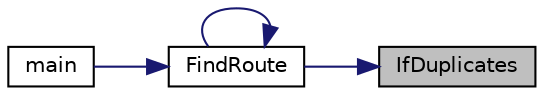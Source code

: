 digraph "IfDuplicates"
{
 // LATEX_PDF_SIZE
  edge [fontname="Helvetica",fontsize="10",labelfontname="Helvetica",labelfontsize="10"];
  node [fontname="Helvetica",fontsize="10",shape=record];
  rankdir="RL";
  Node1 [label="IfDuplicates",height=0.2,width=0.4,color="black", fillcolor="grey75", style="filled", fontcolor="black",tooltip="Funkcja sprawdzająca czy w danej drodze nie wystąpiło już dane miasto."];
  Node1 -> Node2 [dir="back",color="midnightblue",fontsize="10",style="solid",fontname="Helvetica"];
  Node2 [label="FindRoute",height=0.2,width=0.4,color="black", fillcolor="white", style="filled",URL="$d3/d36/functions_8cpp.html#adff9f42478e20c2c819d66a7cf15d65e",tooltip="Funkcja, która szuka wszystkie możliwe drogi \"z miasta A do miasta B\"."];
  Node2 -> Node2 [dir="back",color="midnightblue",fontsize="10",style="solid",fontname="Helvetica"];
  Node2 -> Node3 [dir="back",color="midnightblue",fontsize="10",style="solid",fontname="Helvetica"];
  Node3 [label="main",height=0.2,width=0.4,color="black", fillcolor="white", style="filled",URL="$df/d0a/main_8cpp.html#ae66f6b31b5ad750f1fe042a706a4e3d4",tooltip=" "];
}
